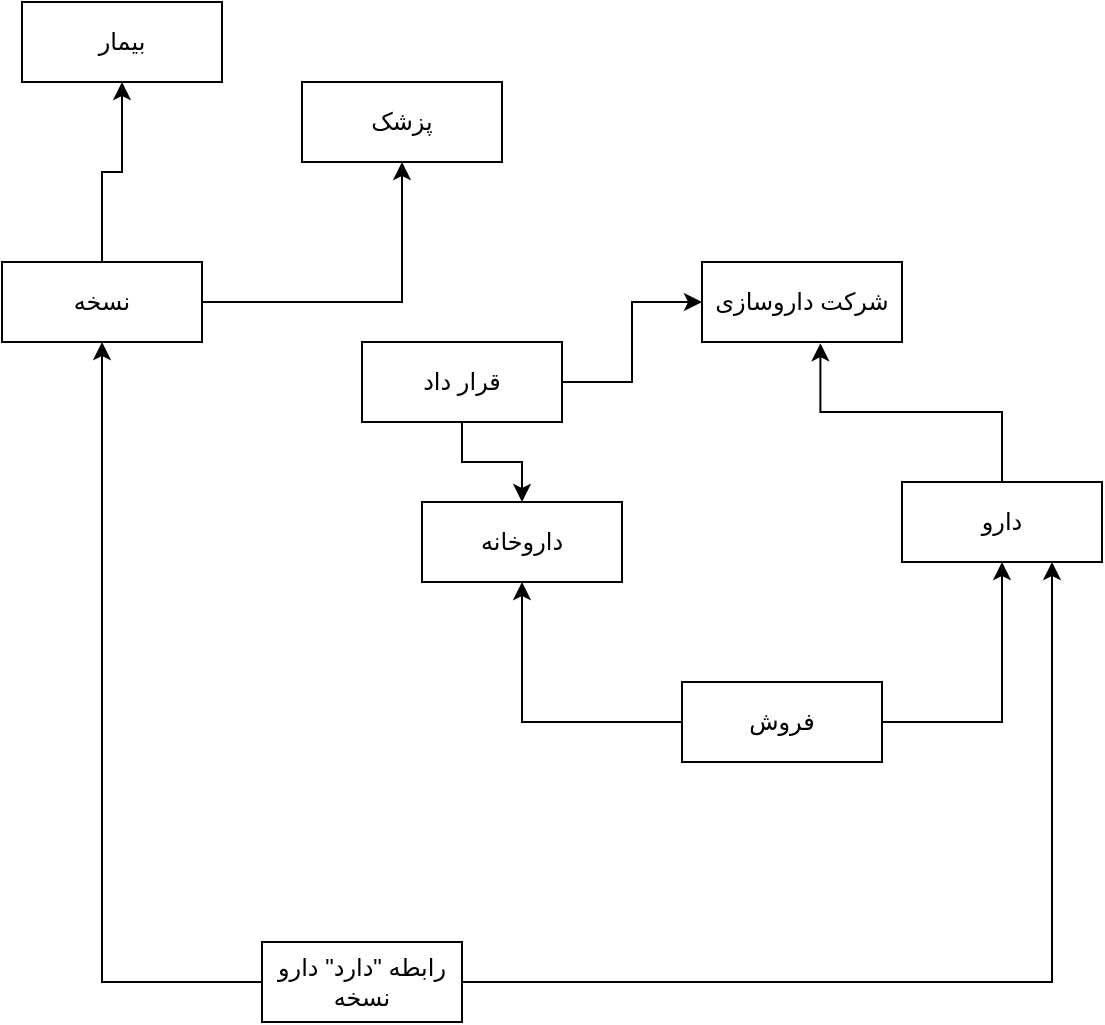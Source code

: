 <mxfile version="13.10.2" type="github">
  <diagram id="mjJThseSwqqYlPOW0NKc" name="Page-1">
    <mxGraphModel dx="1038" dy="548" grid="1" gridSize="10" guides="1" tooltips="1" connect="1" arrows="1" fold="1" page="1" pageScale="1" pageWidth="850" pageHeight="1100" math="0" shadow="0">
      <root>
        <mxCell id="0" />
        <mxCell id="1" parent="0" />
        <mxCell id="-aQLtGoFb0Ur4f52--NM-1" value="پزشک" style="whiteSpace=wrap;html=1;align=center;" vertex="1" parent="1">
          <mxGeometry x="410" y="170" width="100" height="40" as="geometry" />
        </mxCell>
        <mxCell id="-aQLtGoFb0Ur4f52--NM-2" value="بیمار" style="whiteSpace=wrap;html=1;align=center;" vertex="1" parent="1">
          <mxGeometry x="270" y="130" width="100" height="40" as="geometry" />
        </mxCell>
        <mxCell id="-aQLtGoFb0Ur4f52--NM-15" style="edgeStyle=orthogonalEdgeStyle;rounded=0;orthogonalLoop=1;jettySize=auto;html=1;" edge="1" parent="1" source="-aQLtGoFb0Ur4f52--NM-3" target="-aQLtGoFb0Ur4f52--NM-2">
          <mxGeometry relative="1" as="geometry" />
        </mxCell>
        <mxCell id="-aQLtGoFb0Ur4f52--NM-16" style="edgeStyle=orthogonalEdgeStyle;rounded=0;orthogonalLoop=1;jettySize=auto;html=1;" edge="1" parent="1" source="-aQLtGoFb0Ur4f52--NM-3" target="-aQLtGoFb0Ur4f52--NM-1">
          <mxGeometry relative="1" as="geometry" />
        </mxCell>
        <mxCell id="-aQLtGoFb0Ur4f52--NM-3" value="نسخه" style="whiteSpace=wrap;html=1;align=center;" vertex="1" parent="1">
          <mxGeometry x="260" y="260" width="100" height="40" as="geometry" />
        </mxCell>
        <mxCell id="-aQLtGoFb0Ur4f52--NM-10" style="edgeStyle=orthogonalEdgeStyle;rounded=0;orthogonalLoop=1;jettySize=auto;html=1;entryX=0.592;entryY=1.015;entryDx=0;entryDy=0;entryPerimeter=0;" edge="1" parent="1" source="-aQLtGoFb0Ur4f52--NM-4" target="-aQLtGoFb0Ur4f52--NM-7">
          <mxGeometry relative="1" as="geometry" />
        </mxCell>
        <mxCell id="-aQLtGoFb0Ur4f52--NM-4" value="دارو" style="whiteSpace=wrap;html=1;align=center;" vertex="1" parent="1">
          <mxGeometry x="710" y="370" width="100" height="40" as="geometry" />
        </mxCell>
        <mxCell id="-aQLtGoFb0Ur4f52--NM-5" value="داروخانه" style="whiteSpace=wrap;html=1;align=center;" vertex="1" parent="1">
          <mxGeometry x="470" y="380" width="100" height="40" as="geometry" />
        </mxCell>
        <mxCell id="-aQLtGoFb0Ur4f52--NM-8" style="edgeStyle=orthogonalEdgeStyle;rounded=0;orthogonalLoop=1;jettySize=auto;html=1;" edge="1" parent="1" source="-aQLtGoFb0Ur4f52--NM-6" target="-aQLtGoFb0Ur4f52--NM-5">
          <mxGeometry relative="1" as="geometry" />
        </mxCell>
        <mxCell id="-aQLtGoFb0Ur4f52--NM-9" style="edgeStyle=orthogonalEdgeStyle;rounded=0;orthogonalLoop=1;jettySize=auto;html=1;entryX=0;entryY=0.5;entryDx=0;entryDy=0;" edge="1" parent="1" source="-aQLtGoFb0Ur4f52--NM-6" target="-aQLtGoFb0Ur4f52--NM-7">
          <mxGeometry relative="1" as="geometry" />
        </mxCell>
        <mxCell id="-aQLtGoFb0Ur4f52--NM-6" value="قرار داد" style="whiteSpace=wrap;html=1;align=center;" vertex="1" parent="1">
          <mxGeometry x="440" y="300" width="100" height="40" as="geometry" />
        </mxCell>
        <mxCell id="-aQLtGoFb0Ur4f52--NM-7" value="شرکت داروسازی" style="whiteSpace=wrap;html=1;align=center;" vertex="1" parent="1">
          <mxGeometry x="610" y="260" width="100" height="40" as="geometry" />
        </mxCell>
        <mxCell id="-aQLtGoFb0Ur4f52--NM-13" style="edgeStyle=orthogonalEdgeStyle;rounded=0;orthogonalLoop=1;jettySize=auto;html=1;entryX=0.5;entryY=1;entryDx=0;entryDy=0;" edge="1" parent="1" source="-aQLtGoFb0Ur4f52--NM-11" target="-aQLtGoFb0Ur4f52--NM-4">
          <mxGeometry relative="1" as="geometry" />
        </mxCell>
        <mxCell id="-aQLtGoFb0Ur4f52--NM-14" style="edgeStyle=orthogonalEdgeStyle;rounded=0;orthogonalLoop=1;jettySize=auto;html=1;entryX=0.5;entryY=1;entryDx=0;entryDy=0;" edge="1" parent="1" source="-aQLtGoFb0Ur4f52--NM-11" target="-aQLtGoFb0Ur4f52--NM-5">
          <mxGeometry relative="1" as="geometry" />
        </mxCell>
        <mxCell id="-aQLtGoFb0Ur4f52--NM-11" value="فروش" style="whiteSpace=wrap;html=1;align=center;" vertex="1" parent="1">
          <mxGeometry x="600" y="470" width="100" height="40" as="geometry" />
        </mxCell>
        <mxCell id="-aQLtGoFb0Ur4f52--NM-18" style="edgeStyle=orthogonalEdgeStyle;rounded=0;orthogonalLoop=1;jettySize=auto;html=1;entryX=0.75;entryY=1;entryDx=0;entryDy=0;" edge="1" parent="1" source="-aQLtGoFb0Ur4f52--NM-17" target="-aQLtGoFb0Ur4f52--NM-4">
          <mxGeometry relative="1" as="geometry" />
        </mxCell>
        <mxCell id="-aQLtGoFb0Ur4f52--NM-19" style="edgeStyle=orthogonalEdgeStyle;rounded=0;orthogonalLoop=1;jettySize=auto;html=1;entryX=0.5;entryY=1;entryDx=0;entryDy=0;" edge="1" parent="1" source="-aQLtGoFb0Ur4f52--NM-17" target="-aQLtGoFb0Ur4f52--NM-3">
          <mxGeometry relative="1" as="geometry" />
        </mxCell>
        <mxCell id="-aQLtGoFb0Ur4f52--NM-17" value="رابطه &quot;دارد&quot; دارو نسخه" style="whiteSpace=wrap;html=1;align=center;" vertex="1" parent="1">
          <mxGeometry x="390" y="600" width="100" height="40" as="geometry" />
        </mxCell>
      </root>
    </mxGraphModel>
  </diagram>
</mxfile>
